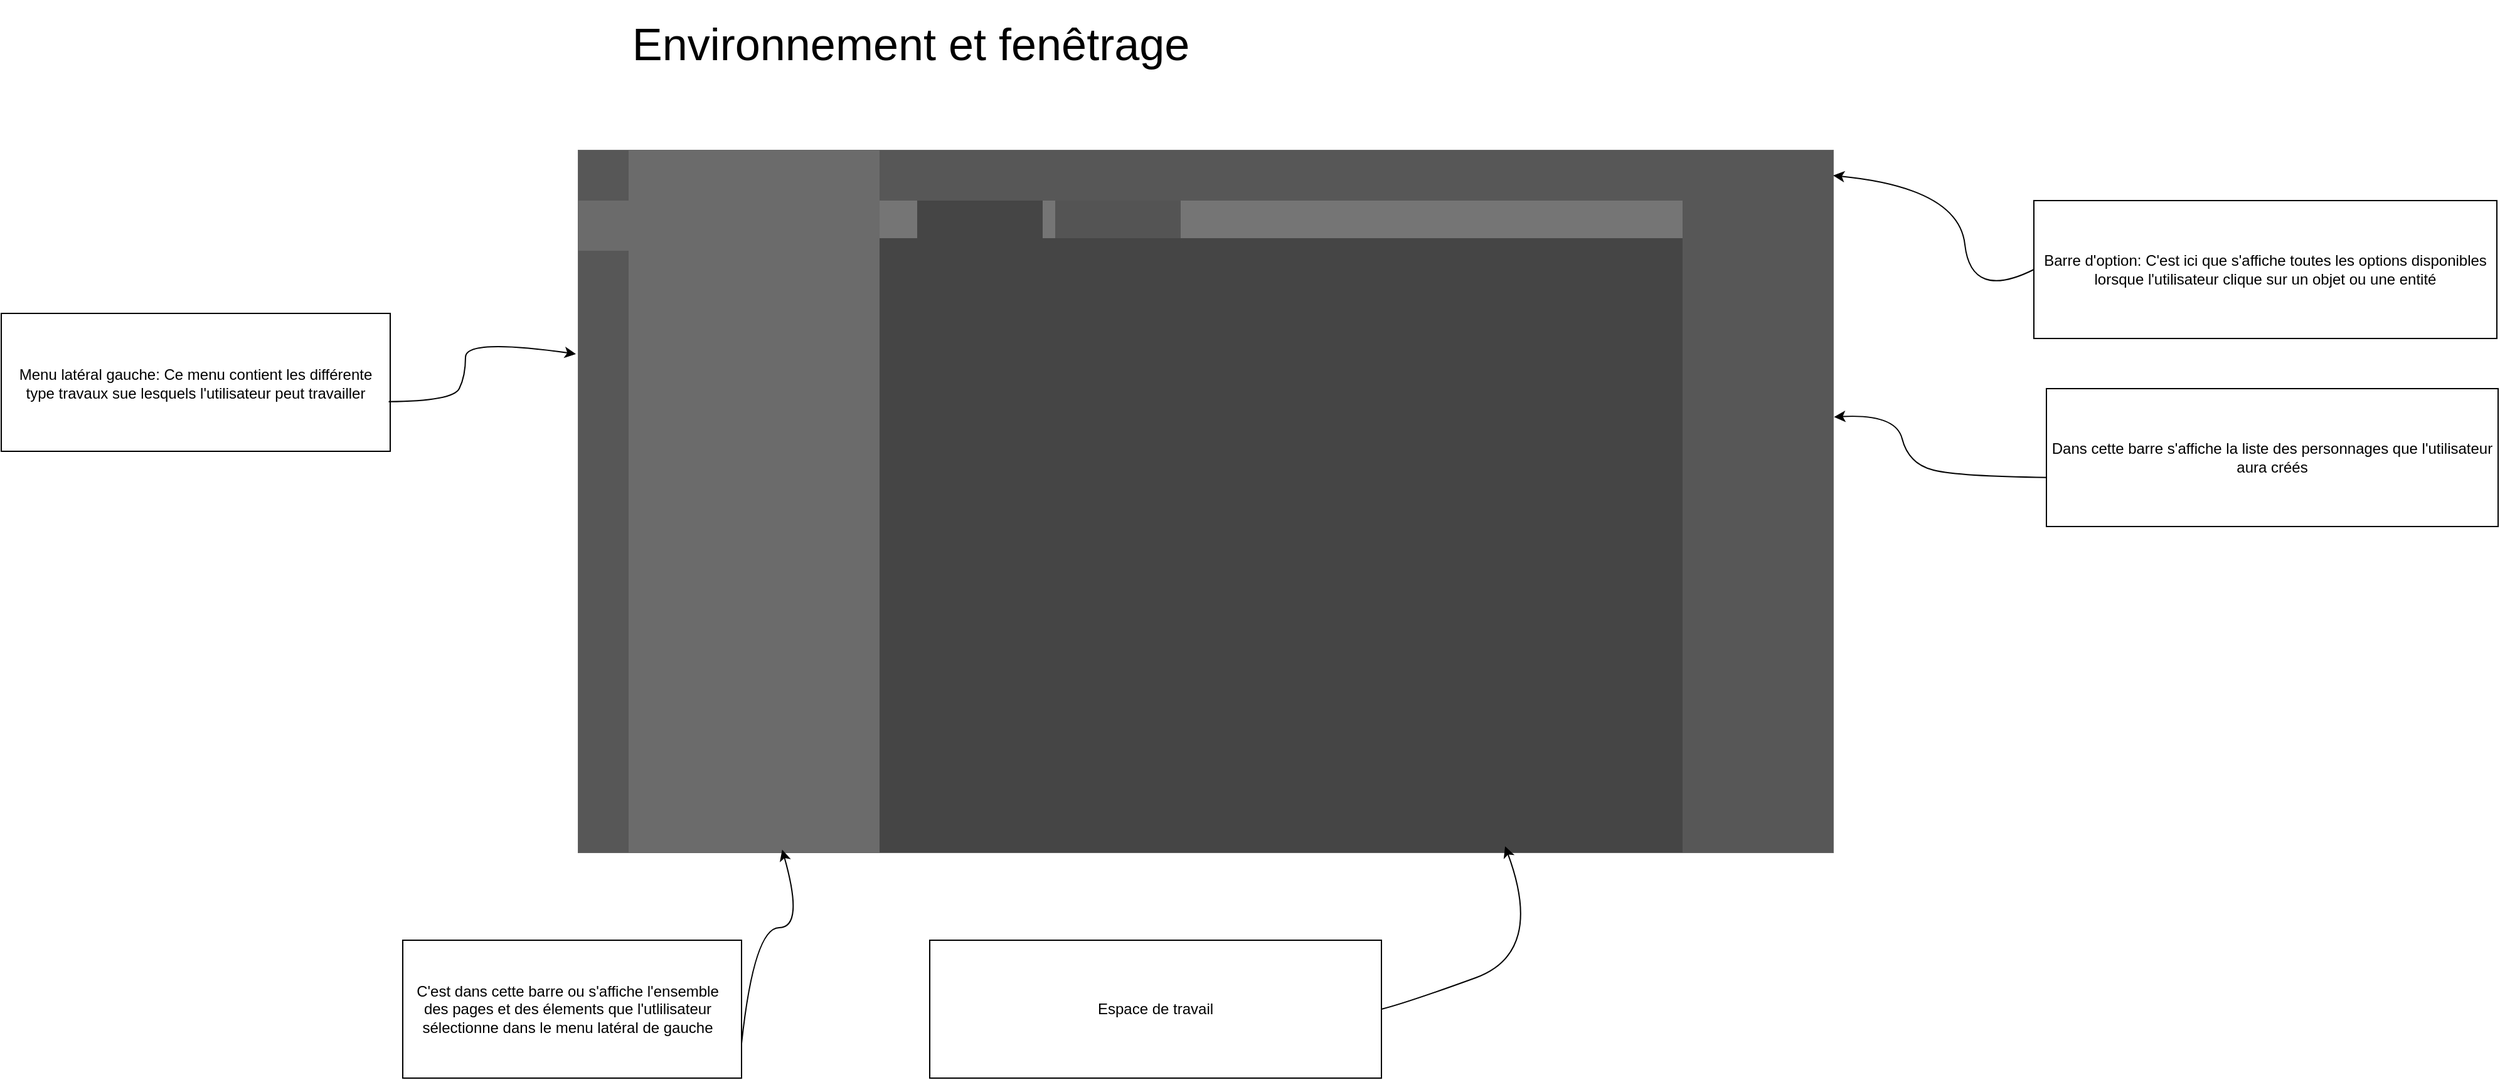 <mxfile version="13.2.4" type="device"><diagram id="NhR0tmmE2QeOGZkG1duh" name="Page-1"><mxGraphModel dx="2805" dy="2353" grid="1" gridSize="10" guides="1" tooltips="1" connect="1" arrows="1" fold="1" page="1" pageScale="1" pageWidth="827" pageHeight="1169" math="0" shadow="0"><root><mxCell id="0"/><mxCell id="1" parent="0"/><mxCell id="K31U8WOCR6UVMDyarKvv-1" value="&lt;font style=&quot;font-size: 36px&quot;&gt;Environnement et fenêtrage&lt;/font&gt;" style="text;html=1;strokeColor=none;fillColor=none;align=center;verticalAlign=middle;whiteSpace=wrap;rounded=0;fontSize=15;" vertex="1" parent="1"><mxGeometry x="30" y="-60" width="530" height="70" as="geometry"/></mxCell><mxCell id="K31U8WOCR6UVMDyarKvv-19" value="" style="rounded=0;whiteSpace=wrap;html=1;fillColor=#858585;strokeColor=#666666;fontColor=#333333;" vertex="1" parent="1"><mxGeometry x="30" y="60" width="1000" height="560" as="geometry"/></mxCell><mxCell id="K31U8WOCR6UVMDyarKvv-23" value="" style="rounded=0;whiteSpace=wrap;html=1;fillColor=#575757;strokeColor=none;" vertex="1" parent="1"><mxGeometry x="30" y="60" width="40" height="560" as="geometry"/></mxCell><mxCell id="K31U8WOCR6UVMDyarKvv-25" value="" style="rounded=0;whiteSpace=wrap;html=1;fillColor=#6B6B6B;strokeColor=none;" vertex="1" parent="1"><mxGeometry x="70" y="60" width="200" height="560" as="geometry"/></mxCell><mxCell id="K31U8WOCR6UVMDyarKvv-27" value="" style="rounded=0;whiteSpace=wrap;html=1;fillColor=#575757;strokeColor=none;" vertex="1" parent="1"><mxGeometry x="270" y="60" width="760" height="40" as="geometry"/></mxCell><mxCell id="K31U8WOCR6UVMDyarKvv-28" value="" style="whiteSpace=wrap;html=1;aspect=fixed;fillColor=#6B6B6B;strokeColor=none;" vertex="1" parent="1"><mxGeometry x="30" y="100" width="40" height="40" as="geometry"/></mxCell><mxCell id="K31U8WOCR6UVMDyarKvv-29" value="" style="rounded=0;whiteSpace=wrap;html=1;fillColor=#575757;strokeColor=none;" vertex="1" parent="1"><mxGeometry x="910" y="100" width="120" height="520" as="geometry"/></mxCell><mxCell id="K31U8WOCR6UVMDyarKvv-30" value="" style="rounded=0;whiteSpace=wrap;html=1;fillColor=#757575;strokeColor=none;" vertex="1" parent="1"><mxGeometry x="270" y="100" width="640" height="30" as="geometry"/></mxCell><mxCell id="K31U8WOCR6UVMDyarKvv-31" value="" style="rounded=0;whiteSpace=wrap;html=1;fillColor=#454545;strokeColor=none;" vertex="1" parent="1"><mxGeometry x="270" y="130" width="640" height="490" as="geometry"/></mxCell><mxCell id="K31U8WOCR6UVMDyarKvv-32" value="" style="rounded=0;whiteSpace=wrap;html=1;fillColor=#454545;strokeColor=none;" vertex="1" parent="1"><mxGeometry x="300" y="100" width="100" height="30" as="geometry"/></mxCell><mxCell id="K31U8WOCR6UVMDyarKvv-33" value="" style="rounded=0;whiteSpace=wrap;html=1;fillColor=#545454;strokeColor=none;" vertex="1" parent="1"><mxGeometry x="410" y="100" width="100" height="30" as="geometry"/></mxCell><mxCell id="K31U8WOCR6UVMDyarKvv-34" value="" style="curved=1;endArrow=classic;html=1;entryX=0.612;entryY=0.996;entryDx=0;entryDy=0;entryPerimeter=0;exitX=1;exitY=0.75;exitDx=0;exitDy=0;" edge="1" parent="1" source="K31U8WOCR6UVMDyarKvv-35" target="K31U8WOCR6UVMDyarKvv-25"><mxGeometry width="50" height="50" relative="1" as="geometry"><mxPoint x="200" y="770" as="sourcePoint"/><mxPoint x="540" y="530" as="targetPoint"/><Array as="points"><mxPoint x="170" y="680"/><mxPoint x="210" y="680"/></Array></mxGeometry></mxCell><mxCell id="K31U8WOCR6UVMDyarKvv-35" value="C'est dans cette barre ou s'affiche l'ensemble des pages et des élements que l'utlilisateur sélectionne dans le menu latéral de gauche" style="rounded=0;whiteSpace=wrap;html=1;spacingRight=7;" vertex="1" parent="1"><mxGeometry x="-110" y="690" width="270" height="110" as="geometry"/></mxCell><mxCell id="K31U8WOCR6UVMDyarKvv-36" value="Menu latéral gauche: Ce menu contient les différente type travaux sue lesquels l'utilisateur peut travailler" style="rounded=0;whiteSpace=wrap;html=1;spacingTop=2;spacingLeft=6;spacingBottom=1;spacingRight=6;" vertex="1" parent="1"><mxGeometry x="-430" y="190" width="310" height="110" as="geometry"/></mxCell><mxCell id="K31U8WOCR6UVMDyarKvv-37" value="" style="curved=1;endArrow=classic;html=1;entryX=-0.05;entryY=0.29;entryDx=0;entryDy=0;entryPerimeter=0;exitX=0.996;exitY=0.64;exitDx=0;exitDy=0;exitPerimeter=0;" edge="1" parent="1" source="K31U8WOCR6UVMDyarKvv-36" target="K31U8WOCR6UVMDyarKvv-23"><mxGeometry width="50" height="50" relative="1" as="geometry"><mxPoint x="-110" y="260" as="sourcePoint"/><mxPoint x="-70" y="210" as="targetPoint"/><Array as="points"><mxPoint x="-70" y="260"/><mxPoint x="-60" y="240"/><mxPoint x="-60" y="210"/></Array></mxGeometry></mxCell><mxCell id="K31U8WOCR6UVMDyarKvv-38" value="Barre d'option: C'est ici que s'affiche toutes les options disponibles lorsque l'utilisateur clique sur un objet ou une entité" style="rounded=0;whiteSpace=wrap;html=1;" vertex="1" parent="1"><mxGeometry x="1190" y="100" width="369" height="110" as="geometry"/></mxCell><mxCell id="K31U8WOCR6UVMDyarKvv-40" value="" style="curved=1;endArrow=classic;html=1;entryX=1;entryY=0.5;entryDx=0;entryDy=0;exitX=0;exitY=0.5;exitDx=0;exitDy=0;" edge="1" parent="1" source="K31U8WOCR6UVMDyarKvv-38" target="K31U8WOCR6UVMDyarKvv-27"><mxGeometry width="50" height="50" relative="1" as="geometry"><mxPoint x="1090" y="180" as="sourcePoint"/><mxPoint x="1140" y="130" as="targetPoint"/><Array as="points"><mxPoint x="1140" y="180"/><mxPoint x="1130" y="90"/></Array></mxGeometry></mxCell><mxCell id="K31U8WOCR6UVMDyarKvv-42" value="Dans cette barre s'affiche la liste des personnages que l'utilisateur aura créés" style="rounded=0;whiteSpace=wrap;html=1;" vertex="1" parent="1"><mxGeometry x="1200" y="250" width="360" height="110" as="geometry"/></mxCell><mxCell id="K31U8WOCR6UVMDyarKvv-43" value="" style="curved=1;endArrow=classic;html=1;entryX=1.006;entryY=0.332;entryDx=0;entryDy=0;entryPerimeter=0;exitX=0.001;exitY=0.644;exitDx=0;exitDy=0;exitPerimeter=0;" edge="1" parent="1" source="K31U8WOCR6UVMDyarKvv-42" target="K31U8WOCR6UVMDyarKvv-29"><mxGeometry width="50" height="50" relative="1" as="geometry"><mxPoint x="1080" y="320" as="sourcePoint"/><mxPoint x="1130" y="270" as="targetPoint"/><Array as="points"><mxPoint x="1130" y="320"/><mxPoint x="1090" y="310"/><mxPoint x="1080" y="270"/></Array></mxGeometry></mxCell><mxCell id="K31U8WOCR6UVMDyarKvv-44" value="Espace de travail" style="rounded=0;whiteSpace=wrap;html=1;" vertex="1" parent="1"><mxGeometry x="310" y="690" width="360" height="110" as="geometry"/></mxCell><mxCell id="K31U8WOCR6UVMDyarKvv-45" value="" style="curved=1;endArrow=classic;html=1;exitX=1;exitY=0.5;exitDx=0;exitDy=0;entryX=0.779;entryY=0.99;entryDx=0;entryDy=0;entryPerimeter=0;" edge="1" parent="1" source="K31U8WOCR6UVMDyarKvv-44" target="K31U8WOCR6UVMDyarKvv-31"><mxGeometry width="50" height="50" relative="1" as="geometry"><mxPoint x="720" y="720" as="sourcePoint"/><mxPoint x="770" y="670" as="targetPoint"/><Array as="points"><mxPoint x="690" y="740"/><mxPoint x="800" y="700"/></Array></mxGeometry></mxCell></root></mxGraphModel></diagram></mxfile>